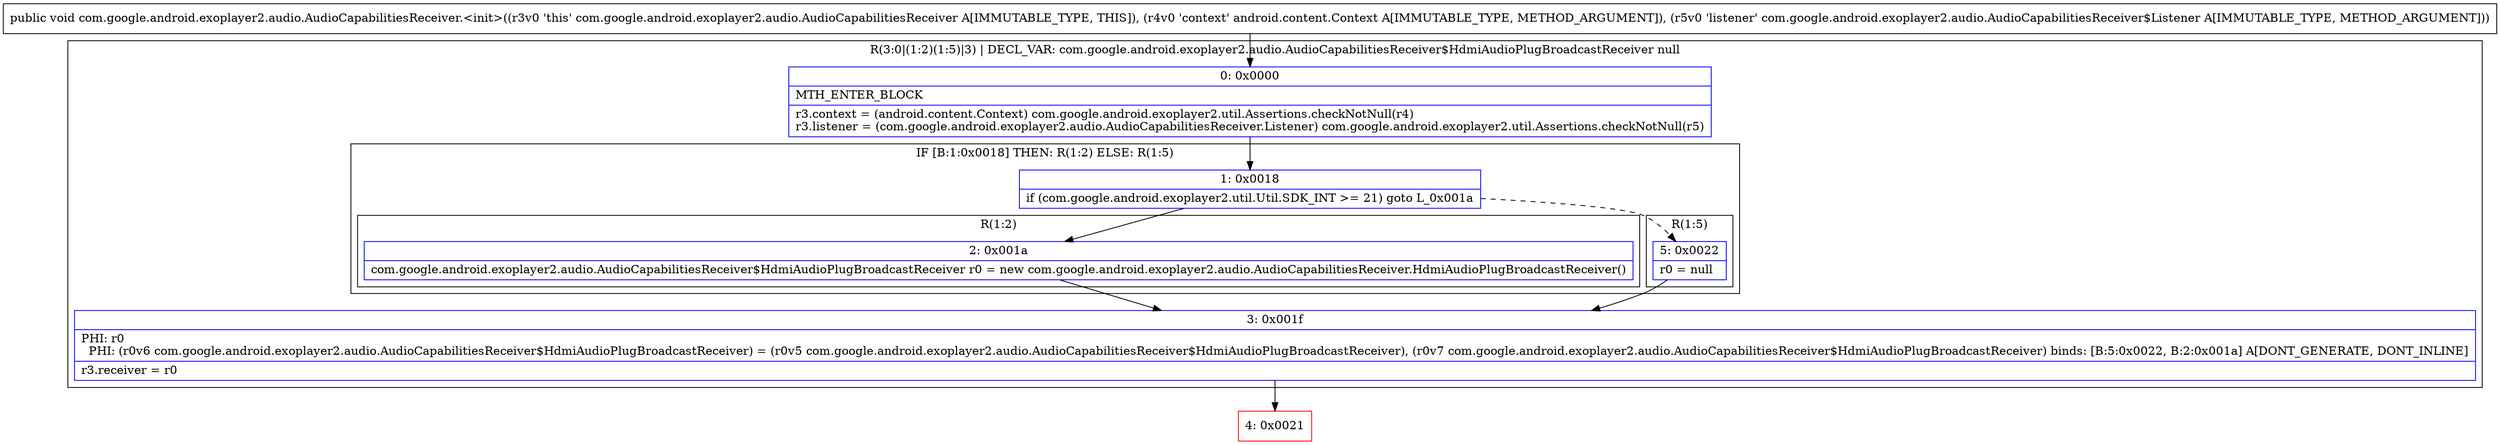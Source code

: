 digraph "CFG forcom.google.android.exoplayer2.audio.AudioCapabilitiesReceiver.\<init\>(Landroid\/content\/Context;Lcom\/google\/android\/exoplayer2\/audio\/AudioCapabilitiesReceiver$Listener;)V" {
subgraph cluster_Region_1602505507 {
label = "R(3:0|(1:2)(1:5)|3) | DECL_VAR: com.google.android.exoplayer2.audio.AudioCapabilitiesReceiver$HdmiAudioPlugBroadcastReceiver null\l";
node [shape=record,color=blue];
Node_0 [shape=record,label="{0\:\ 0x0000|MTH_ENTER_BLOCK\l|r3.context = (android.content.Context) com.google.android.exoplayer2.util.Assertions.checkNotNull(r4)\lr3.listener = (com.google.android.exoplayer2.audio.AudioCapabilitiesReceiver.Listener) com.google.android.exoplayer2.util.Assertions.checkNotNull(r5)\l}"];
subgraph cluster_IfRegion_990785204 {
label = "IF [B:1:0x0018] THEN: R(1:2) ELSE: R(1:5)";
node [shape=record,color=blue];
Node_1 [shape=record,label="{1\:\ 0x0018|if (com.google.android.exoplayer2.util.Util.SDK_INT \>= 21) goto L_0x001a\l}"];
subgraph cluster_Region_1088977049 {
label = "R(1:2)";
node [shape=record,color=blue];
Node_2 [shape=record,label="{2\:\ 0x001a|com.google.android.exoplayer2.audio.AudioCapabilitiesReceiver$HdmiAudioPlugBroadcastReceiver r0 = new com.google.android.exoplayer2.audio.AudioCapabilitiesReceiver.HdmiAudioPlugBroadcastReceiver()\l}"];
}
subgraph cluster_Region_18903926 {
label = "R(1:5)";
node [shape=record,color=blue];
Node_5 [shape=record,label="{5\:\ 0x0022|r0 = null\l}"];
}
}
Node_3 [shape=record,label="{3\:\ 0x001f|PHI: r0 \l  PHI: (r0v6 com.google.android.exoplayer2.audio.AudioCapabilitiesReceiver$HdmiAudioPlugBroadcastReceiver) = (r0v5 com.google.android.exoplayer2.audio.AudioCapabilitiesReceiver$HdmiAudioPlugBroadcastReceiver), (r0v7 com.google.android.exoplayer2.audio.AudioCapabilitiesReceiver$HdmiAudioPlugBroadcastReceiver) binds: [B:5:0x0022, B:2:0x001a] A[DONT_GENERATE, DONT_INLINE]\l|r3.receiver = r0\l}"];
}
Node_4 [shape=record,color=red,label="{4\:\ 0x0021}"];
MethodNode[shape=record,label="{public void com.google.android.exoplayer2.audio.AudioCapabilitiesReceiver.\<init\>((r3v0 'this' com.google.android.exoplayer2.audio.AudioCapabilitiesReceiver A[IMMUTABLE_TYPE, THIS]), (r4v0 'context' android.content.Context A[IMMUTABLE_TYPE, METHOD_ARGUMENT]), (r5v0 'listener' com.google.android.exoplayer2.audio.AudioCapabilitiesReceiver$Listener A[IMMUTABLE_TYPE, METHOD_ARGUMENT])) }"];
MethodNode -> Node_0;
Node_0 -> Node_1;
Node_1 -> Node_2;
Node_1 -> Node_5[style=dashed];
Node_2 -> Node_3;
Node_5 -> Node_3;
Node_3 -> Node_4;
}

